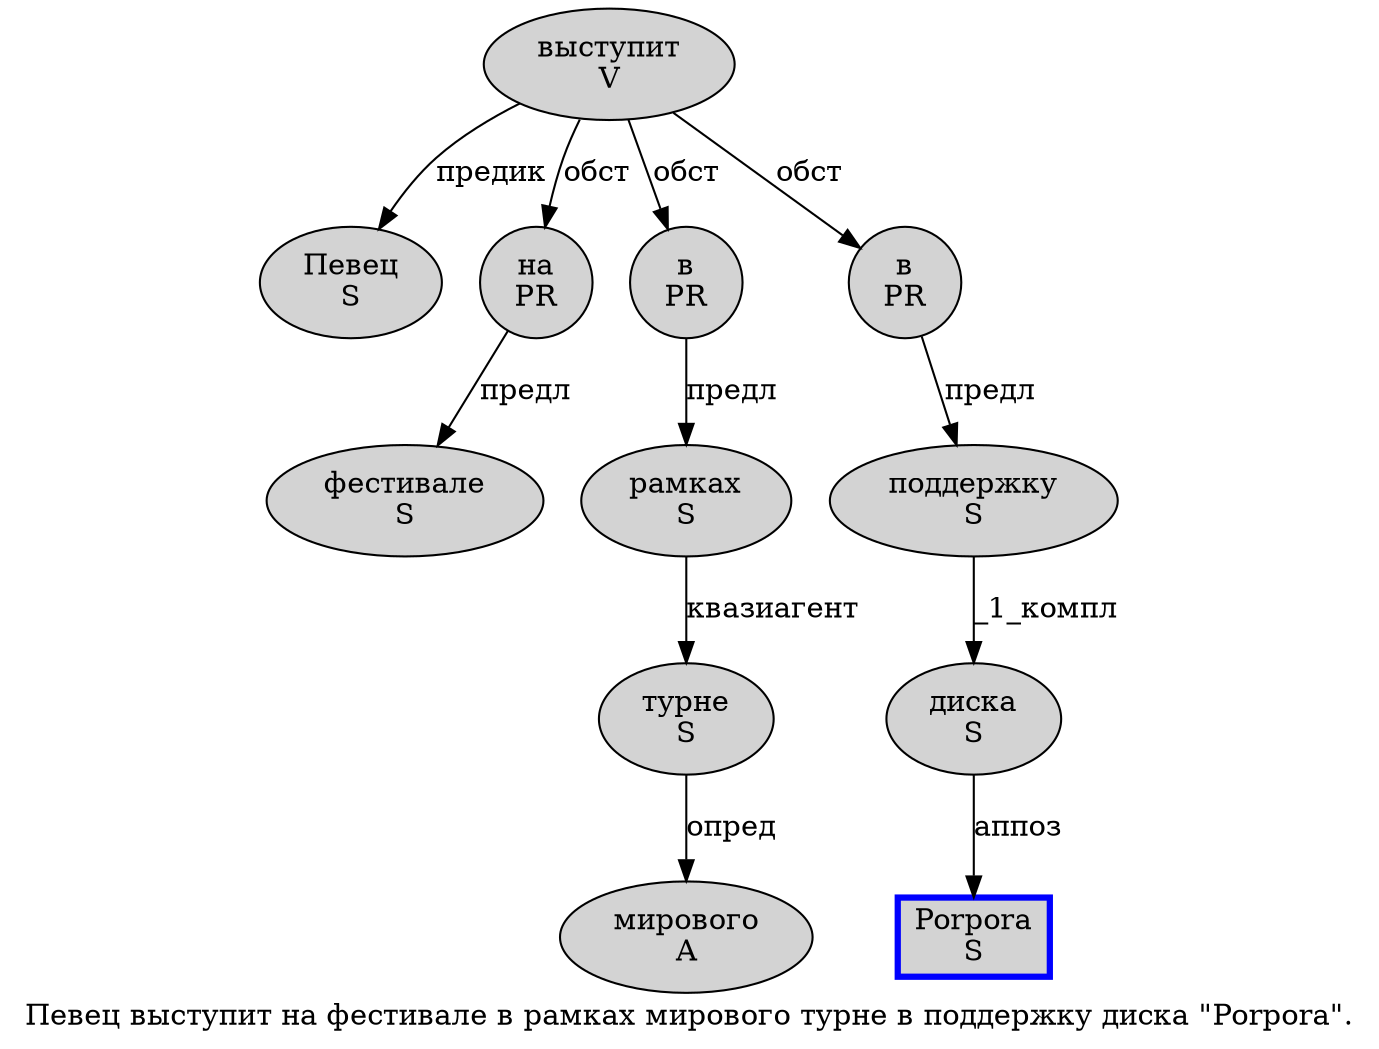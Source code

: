 digraph SENTENCE_1295 {
	graph [label="Певец выступит на фестивале в рамках мирового турне в поддержку диска \"Porpora\"."]
	node [style=filled]
		0 [label="Певец
S" color="" fillcolor=lightgray penwidth=1 shape=ellipse]
		1 [label="выступит
V" color="" fillcolor=lightgray penwidth=1 shape=ellipse]
		2 [label="на
PR" color="" fillcolor=lightgray penwidth=1 shape=ellipse]
		3 [label="фестивале
S" color="" fillcolor=lightgray penwidth=1 shape=ellipse]
		4 [label="в
PR" color="" fillcolor=lightgray penwidth=1 shape=ellipse]
		5 [label="рамках
S" color="" fillcolor=lightgray penwidth=1 shape=ellipse]
		6 [label="мирового
A" color="" fillcolor=lightgray penwidth=1 shape=ellipse]
		7 [label="турне
S" color="" fillcolor=lightgray penwidth=1 shape=ellipse]
		8 [label="в
PR" color="" fillcolor=lightgray penwidth=1 shape=ellipse]
		9 [label="поддержку
S" color="" fillcolor=lightgray penwidth=1 shape=ellipse]
		10 [label="диска
S" color="" fillcolor=lightgray penwidth=1 shape=ellipse]
		12 [label="Porpora
S" color=blue fillcolor=lightgray penwidth=3 shape=box]
			10 -> 12 [label="аппоз"]
			5 -> 7 [label="квазиагент"]
			8 -> 9 [label="предл"]
			9 -> 10 [label="_1_компл"]
			2 -> 3 [label="предл"]
			4 -> 5 [label="предл"]
			7 -> 6 [label="опред"]
			1 -> 0 [label="предик"]
			1 -> 2 [label="обст"]
			1 -> 4 [label="обст"]
			1 -> 8 [label="обст"]
}